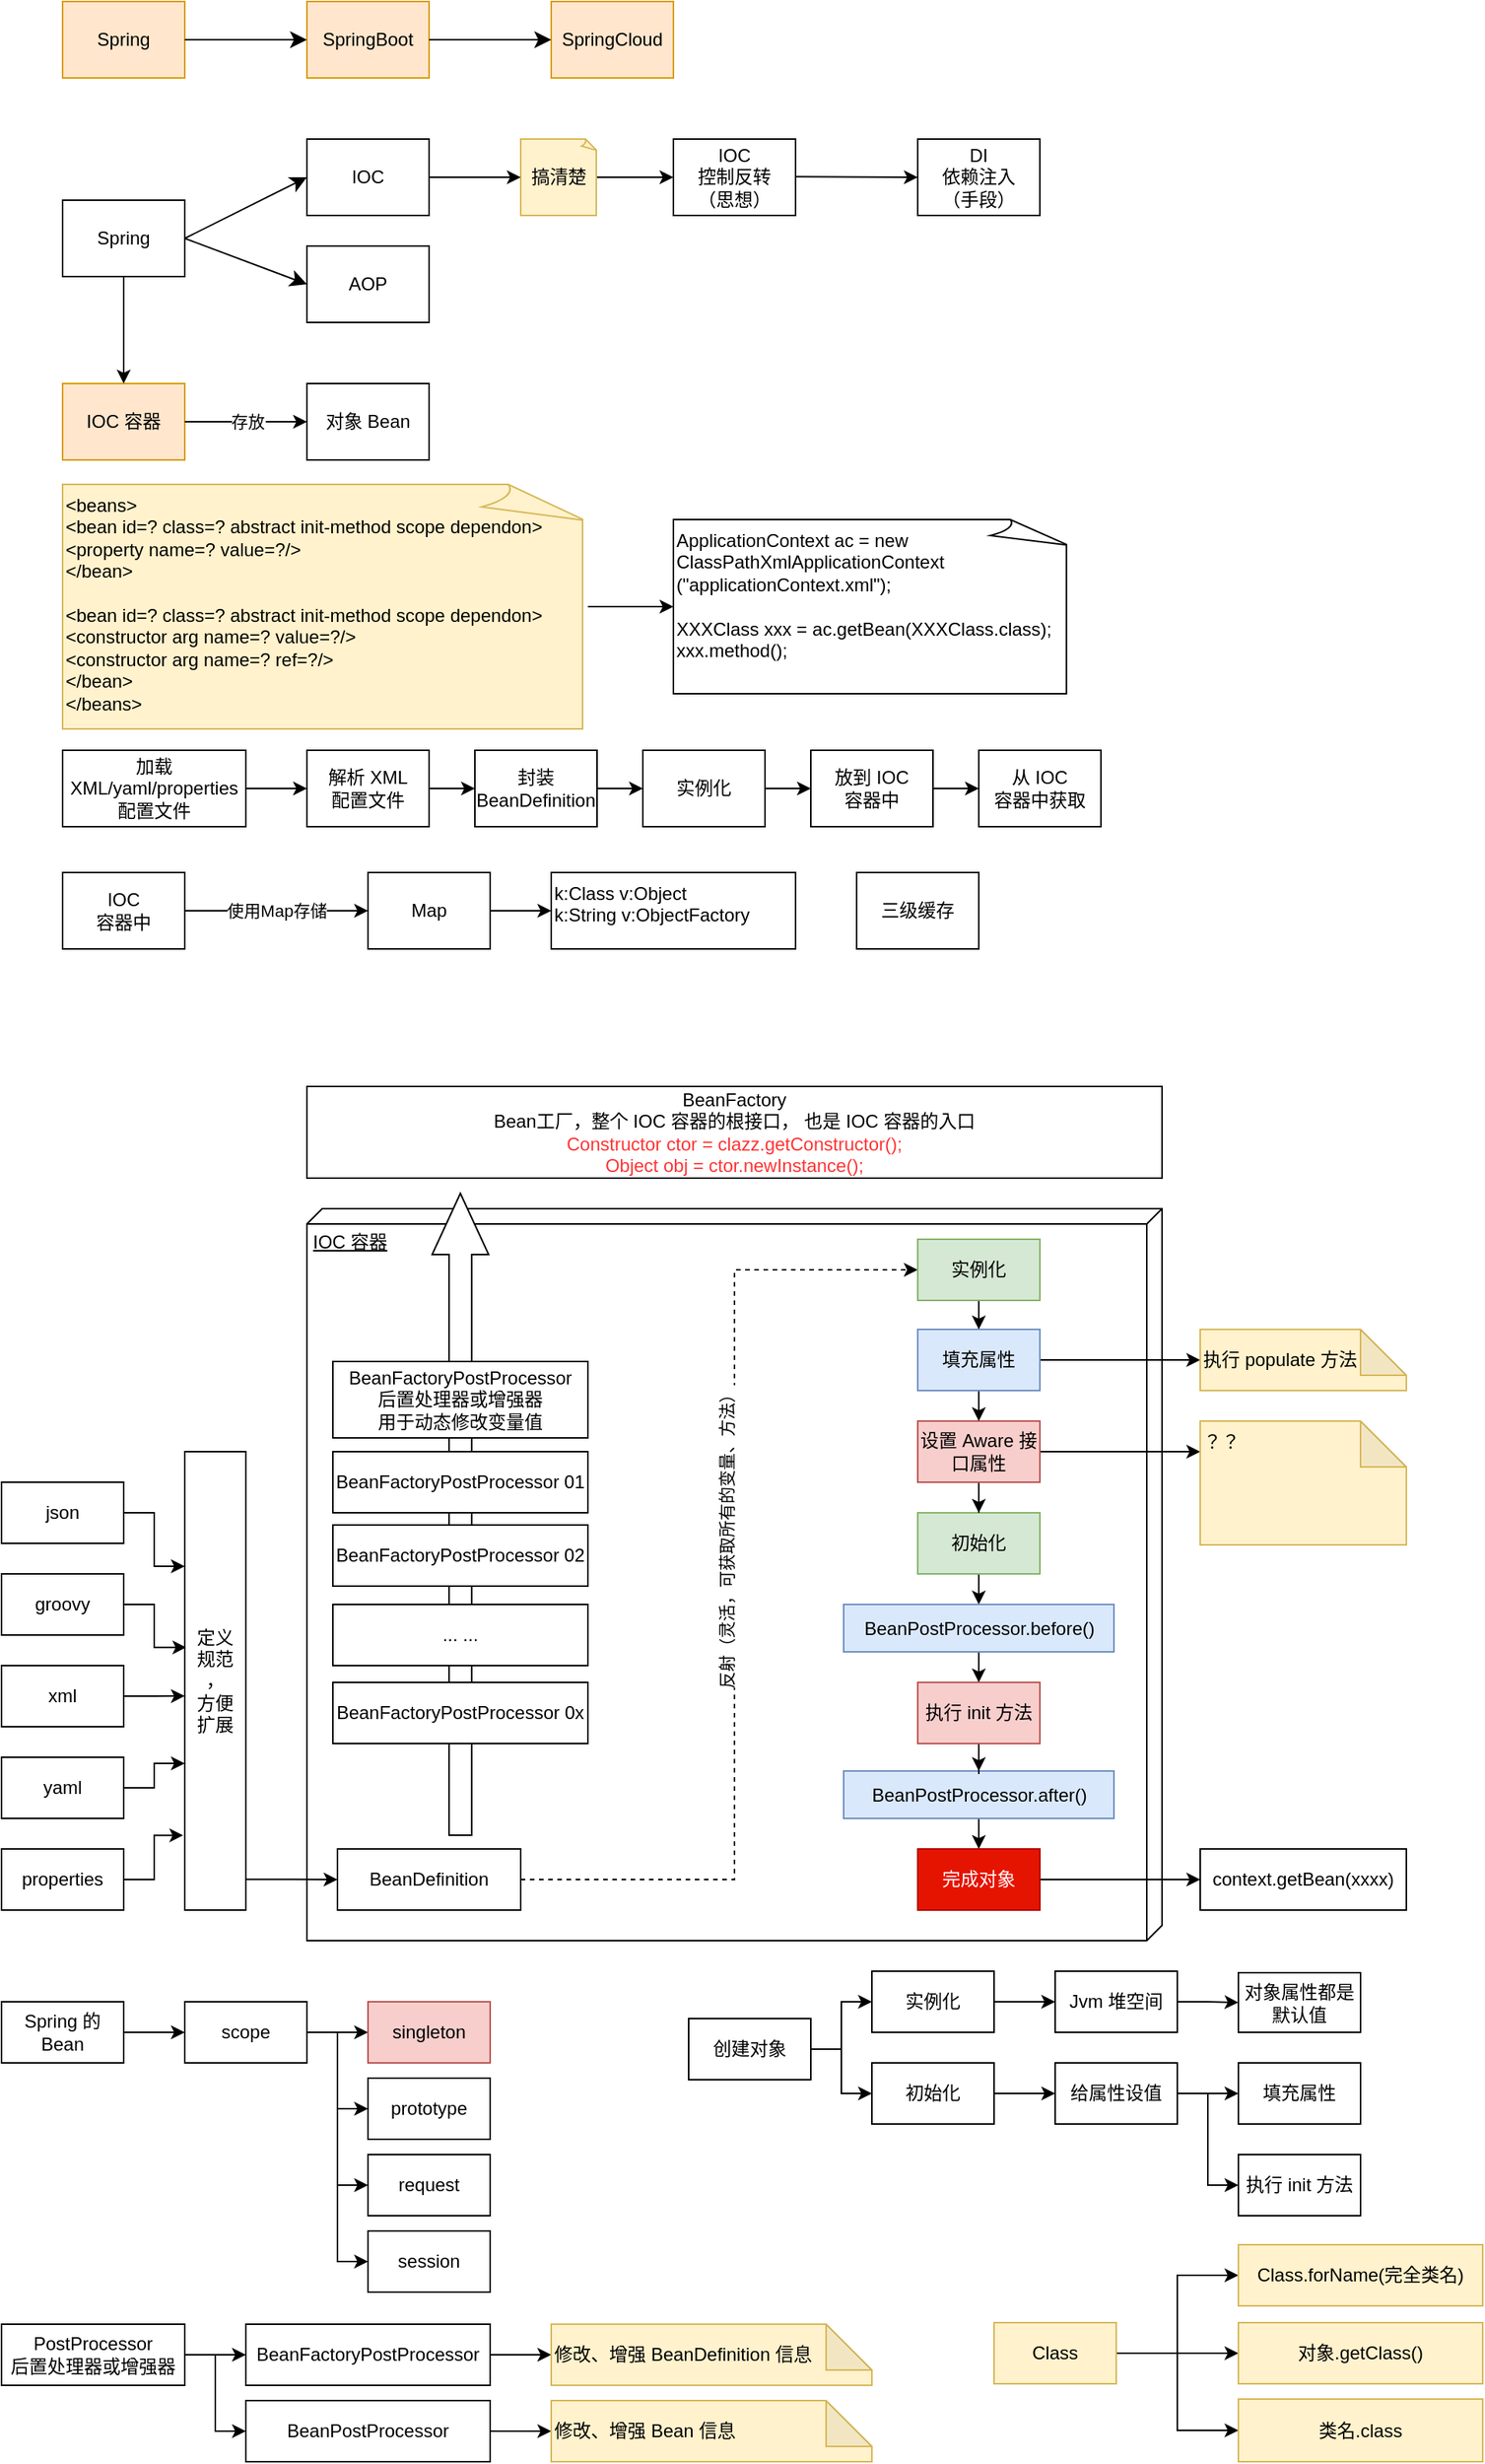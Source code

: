 <mxfile version="16.3.0" type="github">
  <diagram id="HKzlhbrPiAFsmXi92ig0" name="Page-1">
    <mxGraphModel dx="1422" dy="762" grid="1" gridSize="10" guides="1" tooltips="1" connect="1" arrows="1" fold="1" page="1" pageScale="1" pageWidth="2339" pageHeight="3300" math="0" shadow="0">
      <root>
        <mxCell id="0" />
        <mxCell id="1" parent="0" />
        <mxCell id="RXfSzlfH4fdoTzMu0uOB-1" value="Spring" style="rounded=0;whiteSpace=wrap;html=1;fillColor=#ffe6cc;strokeColor=#d79b00;" parent="1" vertex="1">
          <mxGeometry x="80" y="30" width="80" height="50" as="geometry" />
        </mxCell>
        <mxCell id="RXfSzlfH4fdoTzMu0uOB-2" value="SpringBoot" style="rounded=0;whiteSpace=wrap;html=1;fillColor=#ffe6cc;strokeColor=#d79b00;" parent="1" vertex="1">
          <mxGeometry x="240" y="30" width="80" height="50" as="geometry" />
        </mxCell>
        <mxCell id="RXfSzlfH4fdoTzMu0uOB-3" value="SpringCloud" style="rounded=0;whiteSpace=wrap;html=1;fillColor=#ffe6cc;strokeColor=#d79b00;" parent="1" vertex="1">
          <mxGeometry x="400" y="30" width="80" height="50" as="geometry" />
        </mxCell>
        <mxCell id="RXfSzlfH4fdoTzMu0uOB-5" value="" style="endArrow=classic;startArrow=none;endFill=1;startFill=0;endSize=8;html=1;verticalAlign=bottom;labelBackgroundColor=none;rounded=0;exitX=1;exitY=0.5;exitDx=0;exitDy=0;entryX=0;entryY=0.5;entryDx=0;entryDy=0;" parent="1" source="RXfSzlfH4fdoTzMu0uOB-1" target="RXfSzlfH4fdoTzMu0uOB-2" edge="1">
          <mxGeometry width="160" relative="1" as="geometry">
            <mxPoint x="350" y="30" as="sourcePoint" />
            <mxPoint x="510" y="30" as="targetPoint" />
          </mxGeometry>
        </mxCell>
        <mxCell id="RXfSzlfH4fdoTzMu0uOB-6" value="" style="endArrow=classic;startArrow=none;endFill=1;startFill=0;endSize=8;html=1;verticalAlign=bottom;labelBackgroundColor=none;rounded=0;exitX=1;exitY=0.5;exitDx=0;exitDy=0;entryX=0;entryY=0.5;entryDx=0;entryDy=0;" parent="1" source="RXfSzlfH4fdoTzMu0uOB-2" target="RXfSzlfH4fdoTzMu0uOB-3" edge="1">
          <mxGeometry width="160" relative="1" as="geometry">
            <mxPoint x="170" y="65" as="sourcePoint" />
            <mxPoint x="250" y="65" as="targetPoint" />
          </mxGeometry>
        </mxCell>
        <mxCell id="RXfSzlfH4fdoTzMu0uOB-7" value="Spring" style="rounded=0;whiteSpace=wrap;html=1;" parent="1" vertex="1">
          <mxGeometry x="80" y="160" width="80" height="50" as="geometry" />
        </mxCell>
        <mxCell id="RXfSzlfH4fdoTzMu0uOB-8" value="IOC" style="rounded=0;whiteSpace=wrap;html=1;" parent="1" vertex="1">
          <mxGeometry x="240" y="120" width="80" height="50" as="geometry" />
        </mxCell>
        <mxCell id="RXfSzlfH4fdoTzMu0uOB-9" value="AOP" style="rounded=0;whiteSpace=wrap;html=1;" parent="1" vertex="1">
          <mxGeometry x="240" y="190" width="80" height="50" as="geometry" />
        </mxCell>
        <mxCell id="RXfSzlfH4fdoTzMu0uOB-10" value="IOC&lt;br&gt;控制反转&lt;br&gt;（思想）" style="rounded=0;whiteSpace=wrap;html=1;" parent="1" vertex="1">
          <mxGeometry x="480" y="120" width="80" height="50" as="geometry" />
        </mxCell>
        <mxCell id="RXfSzlfH4fdoTzMu0uOB-11" value="DI&lt;br&gt;依赖注入&lt;br&gt;（手段）" style="rounded=0;whiteSpace=wrap;html=1;" parent="1" vertex="1">
          <mxGeometry x="640" y="120" width="80" height="50" as="geometry" />
        </mxCell>
        <mxCell id="RXfSzlfH4fdoTzMu0uOB-12" value="" style="endArrow=classic;startArrow=none;endFill=1;startFill=0;endSize=8;html=1;verticalAlign=bottom;labelBackgroundColor=none;rounded=0;entryX=0;entryY=0.5;entryDx=0;entryDy=0;exitX=1;exitY=0.5;exitDx=0;exitDy=0;" parent="1" source="RXfSzlfH4fdoTzMu0uOB-7" target="RXfSzlfH4fdoTzMu0uOB-8" edge="1">
          <mxGeometry width="160" relative="1" as="geometry">
            <mxPoint x="160" y="185" as="sourcePoint" />
            <mxPoint x="320" y="185" as="targetPoint" />
          </mxGeometry>
        </mxCell>
        <mxCell id="RXfSzlfH4fdoTzMu0uOB-13" value="" style="endArrow=classic;startArrow=none;endFill=1;startFill=0;endSize=8;html=1;verticalAlign=bottom;labelBackgroundColor=none;rounded=0;entryX=0;entryY=0.5;entryDx=0;entryDy=0;exitX=1;exitY=0.5;exitDx=0;exitDy=0;" parent="1" source="RXfSzlfH4fdoTzMu0uOB-7" target="RXfSzlfH4fdoTzMu0uOB-9" edge="1">
          <mxGeometry width="160" relative="1" as="geometry">
            <mxPoint x="170" y="195.0" as="sourcePoint" />
            <mxPoint x="250" y="155" as="targetPoint" />
          </mxGeometry>
        </mxCell>
        <mxCell id="RXfSzlfH4fdoTzMu0uOB-15" value="搞清楚" style="whiteSpace=wrap;html=1;shape=mxgraph.basic.document;fillColor=#fff2cc;strokeColor=#d6b656;" parent="1" vertex="1">
          <mxGeometry x="380" y="120" width="50" height="50" as="geometry" />
        </mxCell>
        <mxCell id="RXfSzlfH4fdoTzMu0uOB-18" value="" style="endArrow=classic;html=1;rounded=0;exitX=1;exitY=0.5;exitDx=0;exitDy=0;entryX=0;entryY=0.5;entryDx=0;entryDy=0;entryPerimeter=0;" parent="1" source="RXfSzlfH4fdoTzMu0uOB-8" target="RXfSzlfH4fdoTzMu0uOB-15" edge="1">
          <mxGeometry width="50" height="50" relative="1" as="geometry">
            <mxPoint x="370" y="260" as="sourcePoint" />
            <mxPoint x="420" y="210" as="targetPoint" />
          </mxGeometry>
        </mxCell>
        <mxCell id="RXfSzlfH4fdoTzMu0uOB-21" value="" style="endArrow=classic;html=1;rounded=0;exitX=1;exitY=0.5;exitDx=0;exitDy=0;entryX=0;entryY=0.5;entryDx=0;entryDy=0;exitPerimeter=0;" parent="1" source="RXfSzlfH4fdoTzMu0uOB-15" target="RXfSzlfH4fdoTzMu0uOB-10" edge="1">
          <mxGeometry width="50" height="50" relative="1" as="geometry">
            <mxPoint x="330" y="155" as="sourcePoint" />
            <mxPoint x="390" y="155" as="targetPoint" />
          </mxGeometry>
        </mxCell>
        <mxCell id="RXfSzlfH4fdoTzMu0uOB-22" value="" style="endArrow=classic;html=1;rounded=0;exitX=1;exitY=0.5;exitDx=0;exitDy=0;entryX=0;entryY=0.5;entryDx=0;entryDy=0;exitPerimeter=0;" parent="1" target="RXfSzlfH4fdoTzMu0uOB-11" edge="1">
          <mxGeometry width="50" height="50" relative="1" as="geometry">
            <mxPoint x="560" y="144.66" as="sourcePoint" />
            <mxPoint x="610" y="144.66" as="targetPoint" />
          </mxGeometry>
        </mxCell>
        <mxCell id="RXfSzlfH4fdoTzMu0uOB-23" value="IOC 容器" style="rounded=0;whiteSpace=wrap;html=1;fillColor=#ffe6cc;strokeColor=#d79b00;" parent="1" vertex="1">
          <mxGeometry x="80" y="280" width="80" height="50" as="geometry" />
        </mxCell>
        <mxCell id="RXfSzlfH4fdoTzMu0uOB-24" value="" style="endArrow=classic;html=1;rounded=0;exitX=0.5;exitY=1;exitDx=0;exitDy=0;" parent="1" source="RXfSzlfH4fdoTzMu0uOB-7" target="RXfSzlfH4fdoTzMu0uOB-23" edge="1">
          <mxGeometry width="50" height="50" relative="1" as="geometry">
            <mxPoint x="590" y="70" as="sourcePoint" />
            <mxPoint x="630" y="30" as="targetPoint" />
          </mxGeometry>
        </mxCell>
        <mxCell id="RXfSzlfH4fdoTzMu0uOB-25" value="对象 Bean" style="rounded=0;whiteSpace=wrap;html=1;" parent="1" vertex="1">
          <mxGeometry x="240" y="280" width="80" height="50" as="geometry" />
        </mxCell>
        <mxCell id="RXfSzlfH4fdoTzMu0uOB-26" value="" style="endArrow=classic;html=1;rounded=0;entryX=0;entryY=0.5;entryDx=0;entryDy=0;exitX=1;exitY=0.5;exitDx=0;exitDy=0;" parent="1" source="RXfSzlfH4fdoTzMu0uOB-23" target="RXfSzlfH4fdoTzMu0uOB-25" edge="1">
          <mxGeometry width="50" height="50" relative="1" as="geometry">
            <mxPoint x="160" y="310" as="sourcePoint" />
            <mxPoint x="200" y="270" as="targetPoint" />
          </mxGeometry>
        </mxCell>
        <mxCell id="RXfSzlfH4fdoTzMu0uOB-27" value="存放" style="edgeLabel;html=1;align=center;verticalAlign=middle;resizable=0;points=[];" parent="RXfSzlfH4fdoTzMu0uOB-26" vertex="1" connectable="0">
          <mxGeometry x="0.333" y="-2" relative="1" as="geometry">
            <mxPoint x="-13" y="-2" as="offset" />
          </mxGeometry>
        </mxCell>
        <mxCell id="lsYUVaLgrjJjtuN-rIYH-1" value="加载&lt;br&gt;XML/yaml/properties&lt;br&gt;配置文件" style="rounded=0;whiteSpace=wrap;html=1;" vertex="1" parent="1">
          <mxGeometry x="80" y="520" width="120" height="50" as="geometry" />
        </mxCell>
        <mxCell id="lsYUVaLgrjJjtuN-rIYH-2" value="解析 XML&lt;br&gt;配置文件" style="rounded=0;whiteSpace=wrap;html=1;" vertex="1" parent="1">
          <mxGeometry x="240" y="520" width="80" height="50" as="geometry" />
        </mxCell>
        <mxCell id="lsYUVaLgrjJjtuN-rIYH-3" value="封装&lt;br&gt;BeanDefinition" style="rounded=0;whiteSpace=wrap;html=1;" vertex="1" parent="1">
          <mxGeometry x="350" y="520" width="80" height="50" as="geometry" />
        </mxCell>
        <mxCell id="lsYUVaLgrjJjtuN-rIYH-4" value="实例化" style="rounded=0;whiteSpace=wrap;html=1;" vertex="1" parent="1">
          <mxGeometry x="460" y="520" width="80" height="50" as="geometry" />
        </mxCell>
        <mxCell id="lsYUVaLgrjJjtuN-rIYH-5" value="放到 IOC&lt;br&gt;容器中" style="rounded=0;whiteSpace=wrap;html=1;" vertex="1" parent="1">
          <mxGeometry x="570" y="520" width="80" height="50" as="geometry" />
        </mxCell>
        <mxCell id="lsYUVaLgrjJjtuN-rIYH-6" value="从 IOC&lt;br&gt;容器中获取" style="rounded=0;whiteSpace=wrap;html=1;" vertex="1" parent="1">
          <mxGeometry x="680" y="520" width="80" height="50" as="geometry" />
        </mxCell>
        <mxCell id="lsYUVaLgrjJjtuN-rIYH-7" value="" style="endArrow=classic;html=1;rounded=0;entryX=0;entryY=0.5;entryDx=0;entryDy=0;exitX=1;exitY=0.5;exitDx=0;exitDy=0;" edge="1" parent="1" source="lsYUVaLgrjJjtuN-rIYH-5" target="lsYUVaLgrjJjtuN-rIYH-6">
          <mxGeometry width="50" height="50" relative="1" as="geometry">
            <mxPoint x="50" y="210" as="sourcePoint" />
            <mxPoint x="90" y="170" as="targetPoint" />
          </mxGeometry>
        </mxCell>
        <mxCell id="lsYUVaLgrjJjtuN-rIYH-8" value="" style="endArrow=classic;html=1;rounded=0;entryX=0;entryY=0.5;entryDx=0;entryDy=0;exitX=1;exitY=0.5;exitDx=0;exitDy=0;" edge="1" parent="1" source="lsYUVaLgrjJjtuN-rIYH-4" target="lsYUVaLgrjJjtuN-rIYH-5">
          <mxGeometry width="50" height="50" relative="1" as="geometry">
            <mxPoint x="60" y="220" as="sourcePoint" />
            <mxPoint x="100" y="180" as="targetPoint" />
          </mxGeometry>
        </mxCell>
        <mxCell id="lsYUVaLgrjJjtuN-rIYH-9" value="" style="endArrow=classic;html=1;rounded=0;entryX=0;entryY=0.5;entryDx=0;entryDy=0;exitX=1;exitY=0.5;exitDx=0;exitDy=0;" edge="1" parent="1" source="lsYUVaLgrjJjtuN-rIYH-3" target="lsYUVaLgrjJjtuN-rIYH-4">
          <mxGeometry width="50" height="50" relative="1" as="geometry">
            <mxPoint x="70" y="230" as="sourcePoint" />
            <mxPoint x="110" y="190" as="targetPoint" />
          </mxGeometry>
        </mxCell>
        <mxCell id="lsYUVaLgrjJjtuN-rIYH-10" value="" style="endArrow=classic;html=1;rounded=0;exitX=1;exitY=0.5;exitDx=0;exitDy=0;entryX=0;entryY=0.5;entryDx=0;entryDy=0;" edge="1" parent="1" source="lsYUVaLgrjJjtuN-rIYH-2" target="lsYUVaLgrjJjtuN-rIYH-3">
          <mxGeometry width="50" height="50" relative="1" as="geometry">
            <mxPoint x="80" y="240" as="sourcePoint" />
            <mxPoint x="120" y="200" as="targetPoint" />
          </mxGeometry>
        </mxCell>
        <mxCell id="lsYUVaLgrjJjtuN-rIYH-11" value="" style="endArrow=classic;html=1;rounded=0;exitX=1;exitY=0.5;exitDx=0;exitDy=0;entryX=0;entryY=0.5;entryDx=0;entryDy=0;" edge="1" parent="1" source="lsYUVaLgrjJjtuN-rIYH-1" target="lsYUVaLgrjJjtuN-rIYH-2">
          <mxGeometry width="50" height="50" relative="1" as="geometry">
            <mxPoint x="90" y="250" as="sourcePoint" />
            <mxPoint x="130" y="210" as="targetPoint" />
          </mxGeometry>
        </mxCell>
        <mxCell id="lsYUVaLgrjJjtuN-rIYH-19" style="edgeStyle=orthogonalEdgeStyle;rounded=0;orthogonalLoop=1;jettySize=auto;html=1;entryX=0;entryY=0.5;entryDx=0;entryDy=0;endArrow=classic;endFill=1;" edge="1" parent="1" source="lsYUVaLgrjJjtuN-rIYH-12" target="lsYUVaLgrjJjtuN-rIYH-18">
          <mxGeometry relative="1" as="geometry" />
        </mxCell>
        <mxCell id="lsYUVaLgrjJjtuN-rIYH-21" value="使用Map存储" style="edgeLabel;html=1;align=center;verticalAlign=middle;resizable=0;points=[];" vertex="1" connectable="0" parent="lsYUVaLgrjJjtuN-rIYH-19">
          <mxGeometry x="0.317" y="-2" relative="1" as="geometry">
            <mxPoint x="-19" y="-2" as="offset" />
          </mxGeometry>
        </mxCell>
        <mxCell id="lsYUVaLgrjJjtuN-rIYH-12" value="IOC&lt;br&gt;容器中" style="rounded=0;whiteSpace=wrap;html=1;" vertex="1" parent="1">
          <mxGeometry x="80" y="600" width="80" height="50" as="geometry" />
        </mxCell>
        <mxCell id="lsYUVaLgrjJjtuN-rIYH-17" style="edgeStyle=orthogonalEdgeStyle;rounded=0;orthogonalLoop=1;jettySize=auto;html=1;entryX=0;entryY=0.5;entryDx=0;entryDy=0;entryPerimeter=0;endArrow=classic;endFill=1;" edge="1" parent="1" source="lsYUVaLgrjJjtuN-rIYH-13" target="lsYUVaLgrjJjtuN-rIYH-16">
          <mxGeometry relative="1" as="geometry" />
        </mxCell>
        <mxCell id="lsYUVaLgrjJjtuN-rIYH-13" value="&amp;lt;beans&amp;gt;&lt;br&gt;&amp;lt;bean id=? class=? abstract init-method scope dependon&amp;gt;&lt;br&gt;&amp;lt;property name=? value=?/&amp;gt;&lt;br&gt;&amp;lt;/bean&amp;gt;&lt;br&gt;&lt;br&gt;&amp;lt;bean id=? class=? abstract init-method scope dependon&amp;gt;&lt;br&gt;&amp;lt;constructor arg name=? value=?/&amp;gt;&lt;br&gt;&amp;lt;constructor arg name=? ref=?/&amp;gt;&lt;br&gt;&amp;lt;/bean&amp;gt;&lt;br&gt;&amp;lt;/beans&amp;gt;" style="whiteSpace=wrap;html=1;shape=mxgraph.basic.document;fillColor=#fff2cc;strokeColor=#d6b656;align=left;rotation=0;verticalAlign=top;" vertex="1" parent="1">
          <mxGeometry x="80" y="346" width="344" height="160" as="geometry" />
        </mxCell>
        <mxCell id="lsYUVaLgrjJjtuN-rIYH-16" value="ApplicationContext ac = new ClassPathXmlApplicationContext&lt;br&gt;(&quot;applicationContext.xml&quot;);&lt;br&gt;&lt;br&gt;XXXClass xxx = ac.getBean(XXXClass.class);&lt;br&gt;xxx.method();" style="whiteSpace=wrap;html=1;shape=mxgraph.basic.document;align=left;rotation=0;verticalAlign=top;" vertex="1" parent="1">
          <mxGeometry x="480" y="369" width="260" height="114" as="geometry" />
        </mxCell>
        <mxCell id="lsYUVaLgrjJjtuN-rIYH-23" style="edgeStyle=orthogonalEdgeStyle;rounded=0;orthogonalLoop=1;jettySize=auto;html=1;entryX=0;entryY=0.5;entryDx=0;entryDy=0;endArrow=classic;endFill=1;" edge="1" parent="1" source="lsYUVaLgrjJjtuN-rIYH-18" target="lsYUVaLgrjJjtuN-rIYH-22">
          <mxGeometry relative="1" as="geometry" />
        </mxCell>
        <mxCell id="lsYUVaLgrjJjtuN-rIYH-18" value="Map" style="rounded=0;whiteSpace=wrap;html=1;" vertex="1" parent="1">
          <mxGeometry x="280" y="600" width="80" height="50" as="geometry" />
        </mxCell>
        <mxCell id="lsYUVaLgrjJjtuN-rIYH-22" value="k:Class v:Object&lt;br&gt;k:String v:ObjectFactory" style="rounded=0;whiteSpace=wrap;html=1;align=left;verticalAlign=top;" vertex="1" parent="1">
          <mxGeometry x="400" y="600" width="160" height="50" as="geometry" />
        </mxCell>
        <mxCell id="lsYUVaLgrjJjtuN-rIYH-24" value="三级缓存" style="rounded=0;whiteSpace=wrap;html=1;" vertex="1" parent="1">
          <mxGeometry x="600" y="600" width="80" height="50" as="geometry" />
        </mxCell>
        <mxCell id="lsYUVaLgrjJjtuN-rIYH-25" value="IOC 容器" style="verticalAlign=top;align=left;spacingTop=8;spacingLeft=2;spacingRight=12;shape=cube;size=10;direction=south;fontStyle=4;html=1;" vertex="1" parent="1">
          <mxGeometry x="240" y="820" width="560" height="479" as="geometry" />
        </mxCell>
        <mxCell id="lsYUVaLgrjJjtuN-rIYH-35" style="edgeStyle=orthogonalEdgeStyle;rounded=0;orthogonalLoop=1;jettySize=auto;html=1;endArrow=classic;endFill=1;entryX=0.025;entryY=0.427;entryDx=0;entryDy=0;entryPerimeter=0;" edge="1" parent="1" source="lsYUVaLgrjJjtuN-rIYH-26" target="lsYUVaLgrjJjtuN-rIYH-31">
          <mxGeometry relative="1" as="geometry" />
        </mxCell>
        <mxCell id="lsYUVaLgrjJjtuN-rIYH-26" value="groovy" style="rounded=0;whiteSpace=wrap;html=1;" vertex="1" parent="1">
          <mxGeometry x="40" y="1059" width="80" height="40" as="geometry" />
        </mxCell>
        <mxCell id="lsYUVaLgrjJjtuN-rIYH-34" style="edgeStyle=orthogonalEdgeStyle;rounded=0;orthogonalLoop=1;jettySize=auto;html=1;entryX=0;entryY=0.533;entryDx=0;entryDy=0;entryPerimeter=0;endArrow=classic;endFill=1;" edge="1" parent="1" source="lsYUVaLgrjJjtuN-rIYH-27" target="lsYUVaLgrjJjtuN-rIYH-31">
          <mxGeometry relative="1" as="geometry" />
        </mxCell>
        <mxCell id="lsYUVaLgrjJjtuN-rIYH-27" value="xml" style="rounded=0;whiteSpace=wrap;html=1;" vertex="1" parent="1">
          <mxGeometry x="40" y="1119" width="80" height="40" as="geometry" />
        </mxCell>
        <mxCell id="lsYUVaLgrjJjtuN-rIYH-32" style="edgeStyle=orthogonalEdgeStyle;rounded=0;orthogonalLoop=1;jettySize=auto;html=1;entryX=0;entryY=0.68;entryDx=0;entryDy=0;endArrow=classic;endFill=1;entryPerimeter=0;" edge="1" parent="1" source="lsYUVaLgrjJjtuN-rIYH-28" target="lsYUVaLgrjJjtuN-rIYH-31">
          <mxGeometry relative="1" as="geometry" />
        </mxCell>
        <mxCell id="lsYUVaLgrjJjtuN-rIYH-28" value="yaml" style="rounded=0;whiteSpace=wrap;html=1;" vertex="1" parent="1">
          <mxGeometry x="40" y="1179" width="80" height="40" as="geometry" />
        </mxCell>
        <mxCell id="lsYUVaLgrjJjtuN-rIYH-33" style="edgeStyle=orthogonalEdgeStyle;rounded=0;orthogonalLoop=1;jettySize=auto;html=1;entryX=-0.025;entryY=0.837;entryDx=0;entryDy=0;endArrow=classic;endFill=1;entryPerimeter=0;" edge="1" parent="1" source="lsYUVaLgrjJjtuN-rIYH-29" target="lsYUVaLgrjJjtuN-rIYH-31">
          <mxGeometry relative="1" as="geometry" />
        </mxCell>
        <mxCell id="lsYUVaLgrjJjtuN-rIYH-29" value="properties" style="rounded=0;whiteSpace=wrap;html=1;" vertex="1" parent="1">
          <mxGeometry x="40" y="1239" width="80" height="40" as="geometry" />
        </mxCell>
        <mxCell id="lsYUVaLgrjJjtuN-rIYH-36" style="edgeStyle=orthogonalEdgeStyle;rounded=0;orthogonalLoop=1;jettySize=auto;html=1;endArrow=classic;endFill=1;entryX=0;entryY=0.25;entryDx=0;entryDy=0;" edge="1" parent="1" source="lsYUVaLgrjJjtuN-rIYH-30" target="lsYUVaLgrjJjtuN-rIYH-31">
          <mxGeometry relative="1" as="geometry" />
        </mxCell>
        <mxCell id="lsYUVaLgrjJjtuN-rIYH-30" value="json" style="rounded=0;whiteSpace=wrap;html=1;" vertex="1" parent="1">
          <mxGeometry x="40" y="999" width="80" height="40" as="geometry" />
        </mxCell>
        <mxCell id="lsYUVaLgrjJjtuN-rIYH-40" style="edgeStyle=orthogonalEdgeStyle;rounded=0;orthogonalLoop=1;jettySize=auto;html=1;entryX=0;entryY=0.5;entryDx=0;entryDy=0;endArrow=classic;endFill=1;exitX=0.975;exitY=0.933;exitDx=0;exitDy=0;exitPerimeter=0;" edge="1" parent="1" source="lsYUVaLgrjJjtuN-rIYH-31" target="lsYUVaLgrjJjtuN-rIYH-38">
          <mxGeometry relative="1" as="geometry" />
        </mxCell>
        <mxCell id="lsYUVaLgrjJjtuN-rIYH-31" value="定义&lt;br&gt;规范&lt;br&gt;，&lt;br&gt;方便&lt;br&gt;扩展" style="rounded=0;whiteSpace=wrap;html=1;" vertex="1" parent="1">
          <mxGeometry x="160" y="979" width="40" height="300" as="geometry" />
        </mxCell>
        <mxCell id="lsYUVaLgrjJjtuN-rIYH-42" style="edgeStyle=orthogonalEdgeStyle;rounded=0;orthogonalLoop=1;jettySize=auto;html=1;endArrow=classic;endFill=1;entryX=0;entryY=0.5;entryDx=0;entryDy=0;dashed=1;" edge="1" parent="1" source="lsYUVaLgrjJjtuN-rIYH-38" target="lsYUVaLgrjJjtuN-rIYH-41">
          <mxGeometry relative="1" as="geometry">
            <Array as="points">
              <mxPoint x="520" y="1259" />
              <mxPoint x="520" y="860" />
            </Array>
          </mxGeometry>
        </mxCell>
        <mxCell id="lsYUVaLgrjJjtuN-rIYH-43" value="反射（灵活，可获取所有的变量、方法）" style="edgeLabel;html=1;align=center;verticalAlign=middle;resizable=0;points=[];horizontal=0;" vertex="1" connectable="0" parent="lsYUVaLgrjJjtuN-rIYH-42">
          <mxGeometry x="0.218" y="1" relative="1" as="geometry">
            <mxPoint x="-4" y="38" as="offset" />
          </mxGeometry>
        </mxCell>
        <mxCell id="lsYUVaLgrjJjtuN-rIYH-38" value="BeanDefinition" style="rounded=0;whiteSpace=wrap;html=1;" vertex="1" parent="1">
          <mxGeometry x="260" y="1239" width="120" height="40" as="geometry" />
        </mxCell>
        <mxCell id="lsYUVaLgrjJjtuN-rIYH-49" style="edgeStyle=orthogonalEdgeStyle;rounded=0;orthogonalLoop=1;jettySize=auto;html=1;endArrow=classic;endFill=1;" edge="1" parent="1" source="lsYUVaLgrjJjtuN-rIYH-39" target="lsYUVaLgrjJjtuN-rIYH-44">
          <mxGeometry relative="1" as="geometry" />
        </mxCell>
        <mxCell id="lsYUVaLgrjJjtuN-rIYH-39" value="Spring 的 Bean" style="rounded=0;whiteSpace=wrap;html=1;" vertex="1" parent="1">
          <mxGeometry x="40" y="1339" width="80" height="40" as="geometry" />
        </mxCell>
        <mxCell id="lsYUVaLgrjJjtuN-rIYH-98" style="edgeStyle=orthogonalEdgeStyle;rounded=0;orthogonalLoop=1;jettySize=auto;html=1;fontColor=#FF3333;endArrow=classic;endFill=1;" edge="1" parent="1" source="lsYUVaLgrjJjtuN-rIYH-41" target="lsYUVaLgrjJjtuN-rIYH-95">
          <mxGeometry relative="1" as="geometry" />
        </mxCell>
        <mxCell id="lsYUVaLgrjJjtuN-rIYH-41" value="实例化" style="rounded=0;whiteSpace=wrap;html=1;fillColor=#d5e8d4;strokeColor=#82b366;" vertex="1" parent="1">
          <mxGeometry x="640" y="840" width="80" height="40" as="geometry" />
        </mxCell>
        <mxCell id="lsYUVaLgrjJjtuN-rIYH-50" style="edgeStyle=orthogonalEdgeStyle;rounded=0;orthogonalLoop=1;jettySize=auto;html=1;entryX=0;entryY=0.5;entryDx=0;entryDy=0;endArrow=classic;endFill=1;" edge="1" parent="1" source="lsYUVaLgrjJjtuN-rIYH-44" target="lsYUVaLgrjJjtuN-rIYH-45">
          <mxGeometry relative="1" as="geometry" />
        </mxCell>
        <mxCell id="lsYUVaLgrjJjtuN-rIYH-51" style="edgeStyle=orthogonalEdgeStyle;rounded=0;orthogonalLoop=1;jettySize=auto;html=1;entryX=0;entryY=0.5;entryDx=0;entryDy=0;endArrow=classic;endFill=1;" edge="1" parent="1" source="lsYUVaLgrjJjtuN-rIYH-44" target="lsYUVaLgrjJjtuN-rIYH-46">
          <mxGeometry relative="1" as="geometry" />
        </mxCell>
        <mxCell id="lsYUVaLgrjJjtuN-rIYH-52" style="edgeStyle=orthogonalEdgeStyle;rounded=0;orthogonalLoop=1;jettySize=auto;html=1;entryX=0;entryY=0.5;entryDx=0;entryDy=0;endArrow=classic;endFill=1;" edge="1" parent="1" source="lsYUVaLgrjJjtuN-rIYH-44" target="lsYUVaLgrjJjtuN-rIYH-47">
          <mxGeometry relative="1" as="geometry" />
        </mxCell>
        <mxCell id="lsYUVaLgrjJjtuN-rIYH-53" style="edgeStyle=orthogonalEdgeStyle;rounded=0;orthogonalLoop=1;jettySize=auto;html=1;entryX=0;entryY=0.5;entryDx=0;entryDy=0;endArrow=classic;endFill=1;" edge="1" parent="1" source="lsYUVaLgrjJjtuN-rIYH-44" target="lsYUVaLgrjJjtuN-rIYH-48">
          <mxGeometry relative="1" as="geometry" />
        </mxCell>
        <mxCell id="lsYUVaLgrjJjtuN-rIYH-44" value="scope" style="rounded=0;whiteSpace=wrap;html=1;" vertex="1" parent="1">
          <mxGeometry x="160" y="1339" width="80" height="40" as="geometry" />
        </mxCell>
        <mxCell id="lsYUVaLgrjJjtuN-rIYH-45" value="singleton" style="rounded=0;whiteSpace=wrap;html=1;fillColor=#f8cecc;strokeColor=#b85450;" vertex="1" parent="1">
          <mxGeometry x="280" y="1339" width="80" height="40" as="geometry" />
        </mxCell>
        <mxCell id="lsYUVaLgrjJjtuN-rIYH-46" value="prototype" style="rounded=0;whiteSpace=wrap;html=1;" vertex="1" parent="1">
          <mxGeometry x="280" y="1389" width="80" height="40" as="geometry" />
        </mxCell>
        <mxCell id="lsYUVaLgrjJjtuN-rIYH-47" value="request" style="rounded=0;whiteSpace=wrap;html=1;" vertex="1" parent="1">
          <mxGeometry x="280" y="1439" width="80" height="40" as="geometry" />
        </mxCell>
        <mxCell id="lsYUVaLgrjJjtuN-rIYH-48" value="session" style="rounded=0;whiteSpace=wrap;html=1;" vertex="1" parent="1">
          <mxGeometry x="280" y="1489" width="80" height="40" as="geometry" />
        </mxCell>
        <mxCell id="lsYUVaLgrjJjtuN-rIYH-58" style="edgeStyle=orthogonalEdgeStyle;rounded=0;orthogonalLoop=1;jettySize=auto;html=1;entryX=0;entryY=0.5;entryDx=0;entryDy=0;endArrow=classic;endFill=1;" edge="1" parent="1" source="lsYUVaLgrjJjtuN-rIYH-54" target="lsYUVaLgrjJjtuN-rIYH-55">
          <mxGeometry relative="1" as="geometry" />
        </mxCell>
        <mxCell id="lsYUVaLgrjJjtuN-rIYH-59" style="edgeStyle=orthogonalEdgeStyle;rounded=0;orthogonalLoop=1;jettySize=auto;html=1;entryX=0;entryY=0.5;entryDx=0;entryDy=0;endArrow=classic;endFill=1;" edge="1" parent="1" source="lsYUVaLgrjJjtuN-rIYH-54" target="lsYUVaLgrjJjtuN-rIYH-56">
          <mxGeometry relative="1" as="geometry" />
        </mxCell>
        <mxCell id="lsYUVaLgrjJjtuN-rIYH-60" style="edgeStyle=orthogonalEdgeStyle;rounded=0;orthogonalLoop=1;jettySize=auto;html=1;entryX=0;entryY=0.5;entryDx=0;entryDy=0;endArrow=classic;endFill=1;" edge="1" parent="1" source="lsYUVaLgrjJjtuN-rIYH-54" target="lsYUVaLgrjJjtuN-rIYH-57">
          <mxGeometry relative="1" as="geometry" />
        </mxCell>
        <mxCell id="lsYUVaLgrjJjtuN-rIYH-54" value="Class" style="rounded=0;whiteSpace=wrap;html=1;fillColor=#fff2cc;strokeColor=#d6b656;" vertex="1" parent="1">
          <mxGeometry x="690" y="1549" width="80" height="40" as="geometry" />
        </mxCell>
        <mxCell id="lsYUVaLgrjJjtuN-rIYH-55" value="Class.forName(完全类名)" style="rounded=0;whiteSpace=wrap;html=1;fillColor=#fff2cc;strokeColor=#d6b656;" vertex="1" parent="1">
          <mxGeometry x="850" y="1498" width="160" height="40" as="geometry" />
        </mxCell>
        <mxCell id="lsYUVaLgrjJjtuN-rIYH-56" value="对象.getClass()" style="rounded=0;whiteSpace=wrap;html=1;fillColor=#fff2cc;strokeColor=#d6b656;" vertex="1" parent="1">
          <mxGeometry x="850" y="1549" width="160" height="40" as="geometry" />
        </mxCell>
        <mxCell id="lsYUVaLgrjJjtuN-rIYH-57" value="类名.class" style="rounded=0;whiteSpace=wrap;html=1;fillColor=#fff2cc;strokeColor=#d6b656;" vertex="1" parent="1">
          <mxGeometry x="850" y="1599" width="160" height="41" as="geometry" />
        </mxCell>
        <mxCell id="lsYUVaLgrjJjtuN-rIYH-61" value="BeanFactory&lt;br&gt;Bean工厂，整个&amp;nbsp;IOC&amp;nbsp;容器的根接口， 也是 IOC 容器的入口&lt;br&gt;&lt;font color=&quot;#ff3333&quot;&gt;Constructor ctor = clazz.getConstructor();&lt;br&gt;Object obj = ctor.newInstance();&lt;/font&gt;" style="rounded=0;whiteSpace=wrap;html=1;" vertex="1" parent="1">
          <mxGeometry x="240" y="740" width="560" height="60" as="geometry" />
        </mxCell>
        <mxCell id="lsYUVaLgrjJjtuN-rIYH-62" value="" style="html=1;shadow=0;dashed=0;align=center;verticalAlign=middle;shape=mxgraph.arrows2.arrow;dy=0.6;dx=40;direction=north;notch=0;fontColor=#FF3333;" vertex="1" parent="1">
          <mxGeometry x="322" y="810" width="37" height="420" as="geometry" />
        </mxCell>
        <mxCell id="lsYUVaLgrjJjtuN-rIYH-63" value="BeanFactoryPostProcessor&lt;br&gt;后置处理器或增强器&lt;br&gt;用于动态修改变量值" style="rounded=0;whiteSpace=wrap;html=1;" vertex="1" parent="1">
          <mxGeometry x="257" y="920" width="167" height="50" as="geometry" />
        </mxCell>
        <mxCell id="lsYUVaLgrjJjtuN-rIYH-67" style="edgeStyle=orthogonalEdgeStyle;rounded=0;orthogonalLoop=1;jettySize=auto;html=1;entryX=0;entryY=0.5;entryDx=0;entryDy=0;fontColor=#FF3333;endArrow=classic;endFill=1;" edge="1" parent="1" source="lsYUVaLgrjJjtuN-rIYH-64" target="lsYUVaLgrjJjtuN-rIYH-65">
          <mxGeometry relative="1" as="geometry" />
        </mxCell>
        <mxCell id="lsYUVaLgrjJjtuN-rIYH-68" style="edgeStyle=orthogonalEdgeStyle;rounded=0;orthogonalLoop=1;jettySize=auto;html=1;entryX=0;entryY=0.5;entryDx=0;entryDy=0;fontColor=#FF3333;endArrow=classic;endFill=1;" edge="1" parent="1" source="lsYUVaLgrjJjtuN-rIYH-64" target="lsYUVaLgrjJjtuN-rIYH-66">
          <mxGeometry relative="1" as="geometry" />
        </mxCell>
        <mxCell id="lsYUVaLgrjJjtuN-rIYH-64" value="PostProcessor&lt;br&gt;后置处理器或增强器" style="rounded=0;whiteSpace=wrap;html=1;" vertex="1" parent="1">
          <mxGeometry x="40" y="1550" width="120" height="40" as="geometry" />
        </mxCell>
        <mxCell id="lsYUVaLgrjJjtuN-rIYH-72" style="edgeStyle=orthogonalEdgeStyle;rounded=0;orthogonalLoop=1;jettySize=auto;html=1;entryX=0;entryY=0.5;entryDx=0;entryDy=0;entryPerimeter=0;fontColor=#FF3333;endArrow=classic;endFill=1;" edge="1" parent="1" source="lsYUVaLgrjJjtuN-rIYH-65" target="lsYUVaLgrjJjtuN-rIYH-69">
          <mxGeometry relative="1" as="geometry" />
        </mxCell>
        <mxCell id="lsYUVaLgrjJjtuN-rIYH-65" value="BeanFactoryPostProcessor" style="rounded=0;whiteSpace=wrap;html=1;" vertex="1" parent="1">
          <mxGeometry x="200" y="1550" width="160" height="40" as="geometry" />
        </mxCell>
        <mxCell id="lsYUVaLgrjJjtuN-rIYH-74" style="edgeStyle=orthogonalEdgeStyle;rounded=0;orthogonalLoop=1;jettySize=auto;html=1;entryX=0;entryY=0.5;entryDx=0;entryDy=0;entryPerimeter=0;fontColor=#FF3333;endArrow=classic;endFill=1;" edge="1" parent="1" source="lsYUVaLgrjJjtuN-rIYH-66" target="lsYUVaLgrjJjtuN-rIYH-73">
          <mxGeometry relative="1" as="geometry" />
        </mxCell>
        <mxCell id="lsYUVaLgrjJjtuN-rIYH-66" value="BeanPostProcessor" style="rounded=0;whiteSpace=wrap;html=1;" vertex="1" parent="1">
          <mxGeometry x="200" y="1600" width="160" height="40" as="geometry" />
        </mxCell>
        <mxCell id="lsYUVaLgrjJjtuN-rIYH-69" value="修改、增强 BeanDefinition 信息" style="shape=note;whiteSpace=wrap;html=1;backgroundOutline=1;darkOpacity=0.05;fillColor=#fff2cc;strokeColor=#d6b656;align=left;" vertex="1" parent="1">
          <mxGeometry x="400" y="1550" width="210" height="40" as="geometry" />
        </mxCell>
        <mxCell id="lsYUVaLgrjJjtuN-rIYH-73" value="修改、增强 Bean 信息" style="shape=note;whiteSpace=wrap;html=1;backgroundOutline=1;darkOpacity=0.05;fillColor=#fff2cc;strokeColor=#d6b656;align=left;" vertex="1" parent="1">
          <mxGeometry x="400" y="1600" width="210" height="40" as="geometry" />
        </mxCell>
        <mxCell id="lsYUVaLgrjJjtuN-rIYH-75" value="BeanFactoryPostProcessor 01" style="rounded=0;whiteSpace=wrap;html=1;" vertex="1" parent="1">
          <mxGeometry x="257" y="979" width="167" height="40" as="geometry" />
        </mxCell>
        <mxCell id="lsYUVaLgrjJjtuN-rIYH-76" value="BeanFactoryPostProcessor 02" style="rounded=0;whiteSpace=wrap;html=1;" vertex="1" parent="1">
          <mxGeometry x="257" y="1027" width="167" height="40" as="geometry" />
        </mxCell>
        <mxCell id="lsYUVaLgrjJjtuN-rIYH-77" value="BeanFactoryPostProcessor 0x" style="rounded=0;whiteSpace=wrap;html=1;" vertex="1" parent="1">
          <mxGeometry x="257" y="1130" width="167" height="40" as="geometry" />
        </mxCell>
        <mxCell id="lsYUVaLgrjJjtuN-rIYH-78" value="... ..." style="rounded=0;whiteSpace=wrap;html=1;" vertex="1" parent="1">
          <mxGeometry x="257" y="1079" width="167" height="40" as="geometry" />
        </mxCell>
        <mxCell id="lsYUVaLgrjJjtuN-rIYH-86" style="edgeStyle=orthogonalEdgeStyle;rounded=0;orthogonalLoop=1;jettySize=auto;html=1;entryX=0;entryY=0.5;entryDx=0;entryDy=0;fontColor=#FF3333;endArrow=classic;endFill=1;" edge="1" parent="1" source="lsYUVaLgrjJjtuN-rIYH-79" target="lsYUVaLgrjJjtuN-rIYH-81">
          <mxGeometry relative="1" as="geometry" />
        </mxCell>
        <mxCell id="lsYUVaLgrjJjtuN-rIYH-79" value="实例化" style="rounded=0;whiteSpace=wrap;html=1;" vertex="1" parent="1">
          <mxGeometry x="610" y="1319" width="80" height="40" as="geometry" />
        </mxCell>
        <mxCell id="lsYUVaLgrjJjtuN-rIYH-88" style="edgeStyle=orthogonalEdgeStyle;rounded=0;orthogonalLoop=1;jettySize=auto;html=1;entryX=0;entryY=0.5;entryDx=0;entryDy=0;fontColor=#FF3333;endArrow=classic;endFill=1;" edge="1" parent="1" source="lsYUVaLgrjJjtuN-rIYH-80" target="lsYUVaLgrjJjtuN-rIYH-83">
          <mxGeometry relative="1" as="geometry" />
        </mxCell>
        <mxCell id="lsYUVaLgrjJjtuN-rIYH-80" value="初始化" style="rounded=0;whiteSpace=wrap;html=1;" vertex="1" parent="1">
          <mxGeometry x="610" y="1379" width="80" height="40" as="geometry" />
        </mxCell>
        <mxCell id="lsYUVaLgrjJjtuN-rIYH-87" style="edgeStyle=orthogonalEdgeStyle;rounded=0;orthogonalLoop=1;jettySize=auto;html=1;entryX=0;entryY=0.5;entryDx=0;entryDy=0;fontColor=#FF3333;endArrow=classic;endFill=1;" edge="1" parent="1" source="lsYUVaLgrjJjtuN-rIYH-81" target="lsYUVaLgrjJjtuN-rIYH-82">
          <mxGeometry relative="1" as="geometry" />
        </mxCell>
        <mxCell id="lsYUVaLgrjJjtuN-rIYH-81" value="Jvm 堆空间" style="rounded=0;whiteSpace=wrap;html=1;" vertex="1" parent="1">
          <mxGeometry x="730" y="1319" width="80" height="40" as="geometry" />
        </mxCell>
        <mxCell id="lsYUVaLgrjJjtuN-rIYH-82" value="对象属性都是默认值" style="rounded=0;whiteSpace=wrap;html=1;" vertex="1" parent="1">
          <mxGeometry x="850" y="1320" width="80" height="39" as="geometry" />
        </mxCell>
        <mxCell id="lsYUVaLgrjJjtuN-rIYH-89" style="edgeStyle=orthogonalEdgeStyle;rounded=0;orthogonalLoop=1;jettySize=auto;html=1;entryX=0;entryY=0.5;entryDx=0;entryDy=0;fontColor=#FF3333;endArrow=classic;endFill=1;" edge="1" parent="1" source="lsYUVaLgrjJjtuN-rIYH-83" target="lsYUVaLgrjJjtuN-rIYH-84">
          <mxGeometry relative="1" as="geometry" />
        </mxCell>
        <mxCell id="lsYUVaLgrjJjtuN-rIYH-90" style="edgeStyle=orthogonalEdgeStyle;rounded=0;orthogonalLoop=1;jettySize=auto;html=1;entryX=0;entryY=0.5;entryDx=0;entryDy=0;fontColor=#FF3333;endArrow=classic;endFill=1;" edge="1" parent="1" source="lsYUVaLgrjJjtuN-rIYH-83" target="lsYUVaLgrjJjtuN-rIYH-85">
          <mxGeometry relative="1" as="geometry" />
        </mxCell>
        <mxCell id="lsYUVaLgrjJjtuN-rIYH-83" value="给属性设值" style="rounded=0;whiteSpace=wrap;html=1;" vertex="1" parent="1">
          <mxGeometry x="730" y="1379" width="80" height="40" as="geometry" />
        </mxCell>
        <mxCell id="lsYUVaLgrjJjtuN-rIYH-84" value="填充属性" style="rounded=0;whiteSpace=wrap;html=1;" vertex="1" parent="1">
          <mxGeometry x="850" y="1379" width="80" height="40" as="geometry" />
        </mxCell>
        <mxCell id="lsYUVaLgrjJjtuN-rIYH-85" value="执行 init 方法" style="rounded=0;whiteSpace=wrap;html=1;" vertex="1" parent="1">
          <mxGeometry x="850" y="1439" width="80" height="40" as="geometry" />
        </mxCell>
        <mxCell id="lsYUVaLgrjJjtuN-rIYH-92" style="edgeStyle=orthogonalEdgeStyle;rounded=0;orthogonalLoop=1;jettySize=auto;html=1;fontColor=#FF3333;endArrow=classic;endFill=1;" edge="1" parent="1" source="lsYUVaLgrjJjtuN-rIYH-91" target="lsYUVaLgrjJjtuN-rIYH-79">
          <mxGeometry relative="1" as="geometry" />
        </mxCell>
        <mxCell id="lsYUVaLgrjJjtuN-rIYH-93" style="edgeStyle=orthogonalEdgeStyle;rounded=0;orthogonalLoop=1;jettySize=auto;html=1;entryX=0;entryY=0.5;entryDx=0;entryDy=0;fontColor=#FF3333;endArrow=classic;endFill=1;" edge="1" parent="1" source="lsYUVaLgrjJjtuN-rIYH-91" target="lsYUVaLgrjJjtuN-rIYH-80">
          <mxGeometry relative="1" as="geometry" />
        </mxCell>
        <mxCell id="lsYUVaLgrjJjtuN-rIYH-91" value="创建对象" style="rounded=0;whiteSpace=wrap;html=1;" vertex="1" parent="1">
          <mxGeometry x="490" y="1350" width="80" height="40" as="geometry" />
        </mxCell>
        <mxCell id="lsYUVaLgrjJjtuN-rIYH-105" style="edgeStyle=orthogonalEdgeStyle;rounded=0;orthogonalLoop=1;jettySize=auto;html=1;fontColor=#FF3333;endArrow=classic;endFill=1;exitX=0.5;exitY=1;exitDx=0;exitDy=0;entryX=0.5;entryY=0;entryDx=0;entryDy=0;" edge="1" parent="1" source="lsYUVaLgrjJjtuN-rIYH-94" target="lsYUVaLgrjJjtuN-rIYH-104">
          <mxGeometry relative="1" as="geometry">
            <mxPoint x="710" y="1100" as="sourcePoint" />
            <mxPoint x="680" y="1110" as="targetPoint" />
          </mxGeometry>
        </mxCell>
        <mxCell id="lsYUVaLgrjJjtuN-rIYH-94" value="初始化" style="rounded=0;whiteSpace=wrap;html=1;fillColor=#d5e8d4;strokeColor=#82b366;" vertex="1" parent="1">
          <mxGeometry x="640" y="1019" width="80" height="40" as="geometry" />
        </mxCell>
        <mxCell id="lsYUVaLgrjJjtuN-rIYH-97" style="edgeStyle=orthogonalEdgeStyle;rounded=0;orthogonalLoop=1;jettySize=auto;html=1;entryX=0;entryY=0.5;entryDx=0;entryDy=0;entryPerimeter=0;fontColor=#FF3333;endArrow=classic;endFill=1;" edge="1" parent="1" source="lsYUVaLgrjJjtuN-rIYH-95" target="lsYUVaLgrjJjtuN-rIYH-96">
          <mxGeometry relative="1" as="geometry" />
        </mxCell>
        <mxCell id="lsYUVaLgrjJjtuN-rIYH-100" style="edgeStyle=orthogonalEdgeStyle;rounded=0;orthogonalLoop=1;jettySize=auto;html=1;entryX=0.5;entryY=0;entryDx=0;entryDy=0;fontColor=#FF3333;endArrow=classic;endFill=1;" edge="1" parent="1" source="lsYUVaLgrjJjtuN-rIYH-95" target="lsYUVaLgrjJjtuN-rIYH-99">
          <mxGeometry relative="1" as="geometry" />
        </mxCell>
        <mxCell id="lsYUVaLgrjJjtuN-rIYH-95" value="填充属性" style="rounded=0;whiteSpace=wrap;html=1;fillColor=#dae8fc;strokeColor=#6c8ebf;" vertex="1" parent="1">
          <mxGeometry x="640" y="899" width="80" height="40" as="geometry" />
        </mxCell>
        <mxCell id="lsYUVaLgrjJjtuN-rIYH-96" value="执行 populate 方法" style="shape=note;whiteSpace=wrap;html=1;backgroundOutline=1;darkOpacity=0.05;fillColor=#fff2cc;strokeColor=#d6b656;align=left;" vertex="1" parent="1">
          <mxGeometry x="825" y="899" width="135" height="40" as="geometry" />
        </mxCell>
        <mxCell id="lsYUVaLgrjJjtuN-rIYH-102" style="edgeStyle=orthogonalEdgeStyle;rounded=0;orthogonalLoop=1;jettySize=auto;html=1;fontColor=#FF3333;endArrow=classic;endFill=1;entryX=0;entryY=0.247;entryDx=0;entryDy=0;entryPerimeter=0;" edge="1" parent="1" source="lsYUVaLgrjJjtuN-rIYH-99" target="lsYUVaLgrjJjtuN-rIYH-101">
          <mxGeometry relative="1" as="geometry">
            <mxPoint x="820" y="1019" as="targetPoint" />
          </mxGeometry>
        </mxCell>
        <mxCell id="lsYUVaLgrjJjtuN-rIYH-103" style="edgeStyle=orthogonalEdgeStyle;rounded=0;orthogonalLoop=1;jettySize=auto;html=1;entryX=0.5;entryY=0;entryDx=0;entryDy=0;fontColor=#FF3333;endArrow=classic;endFill=1;" edge="1" parent="1" source="lsYUVaLgrjJjtuN-rIYH-99" target="lsYUVaLgrjJjtuN-rIYH-94">
          <mxGeometry relative="1" as="geometry" />
        </mxCell>
        <mxCell id="lsYUVaLgrjJjtuN-rIYH-99" value="设置 Aware 接口属性" style="rounded=0;whiteSpace=wrap;html=1;fillColor=#f8cecc;strokeColor=#b85450;" vertex="1" parent="1">
          <mxGeometry x="640" y="959" width="80" height="40" as="geometry" />
        </mxCell>
        <mxCell id="lsYUVaLgrjJjtuN-rIYH-101" value="？？" style="shape=note;whiteSpace=wrap;html=1;backgroundOutline=1;darkOpacity=0.05;fillColor=#fff2cc;strokeColor=#d6b656;align=left;verticalAlign=top;" vertex="1" parent="1">
          <mxGeometry x="825" y="959" width="135" height="81" as="geometry" />
        </mxCell>
        <mxCell id="lsYUVaLgrjJjtuN-rIYH-109" style="edgeStyle=orthogonalEdgeStyle;rounded=0;orthogonalLoop=1;jettySize=auto;html=1;fontColor=#FF3333;endArrow=classic;endFill=1;" edge="1" parent="1" source="lsYUVaLgrjJjtuN-rIYH-104" target="lsYUVaLgrjJjtuN-rIYH-108">
          <mxGeometry relative="1" as="geometry" />
        </mxCell>
        <mxCell id="lsYUVaLgrjJjtuN-rIYH-104" value="BeanPostProcessor.before()" style="rounded=0;whiteSpace=wrap;html=1;fillColor=#dae8fc;strokeColor=#6c8ebf;" vertex="1" parent="1">
          <mxGeometry x="591.5" y="1079" width="177" height="31" as="geometry" />
        </mxCell>
        <mxCell id="lsYUVaLgrjJjtuN-rIYH-112" style="edgeStyle=orthogonalEdgeStyle;rounded=0;orthogonalLoop=1;jettySize=auto;html=1;fontColor=#FF3333;endArrow=classic;endFill=1;" edge="1" parent="1" source="lsYUVaLgrjJjtuN-rIYH-107" target="lsYUVaLgrjJjtuN-rIYH-111">
          <mxGeometry relative="1" as="geometry" />
        </mxCell>
        <mxCell id="lsYUVaLgrjJjtuN-rIYH-107" value="BeanPostProcessor.after()" style="rounded=0;whiteSpace=wrap;html=1;fillColor=#dae8fc;strokeColor=#6c8ebf;" vertex="1" parent="1">
          <mxGeometry x="591.5" y="1188" width="177" height="31" as="geometry" />
        </mxCell>
        <mxCell id="lsYUVaLgrjJjtuN-rIYH-110" style="edgeStyle=orthogonalEdgeStyle;rounded=0;orthogonalLoop=1;jettySize=auto;html=1;fontColor=#FF3333;endArrow=classic;endFill=1;" edge="1" parent="1" source="lsYUVaLgrjJjtuN-rIYH-108" target="lsYUVaLgrjJjtuN-rIYH-107">
          <mxGeometry relative="1" as="geometry" />
        </mxCell>
        <mxCell id="lsYUVaLgrjJjtuN-rIYH-108" value="执行 init 方法" style="rounded=0;whiteSpace=wrap;html=1;fillColor=#f8cecc;strokeColor=#b85450;" vertex="1" parent="1">
          <mxGeometry x="640" y="1130" width="80" height="40" as="geometry" />
        </mxCell>
        <mxCell id="lsYUVaLgrjJjtuN-rIYH-114" style="edgeStyle=orthogonalEdgeStyle;rounded=0;orthogonalLoop=1;jettySize=auto;html=1;entryX=0;entryY=0.5;entryDx=0;entryDy=0;fontColor=#FF3333;endArrow=classic;endFill=1;" edge="1" parent="1" source="lsYUVaLgrjJjtuN-rIYH-111" target="lsYUVaLgrjJjtuN-rIYH-113">
          <mxGeometry relative="1" as="geometry" />
        </mxCell>
        <mxCell id="lsYUVaLgrjJjtuN-rIYH-111" value="完成对象" style="rounded=0;whiteSpace=wrap;html=1;fillColor=#e51400;fontColor=#ffffff;strokeColor=#B20000;" vertex="1" parent="1">
          <mxGeometry x="640" y="1239" width="80" height="40" as="geometry" />
        </mxCell>
        <mxCell id="lsYUVaLgrjJjtuN-rIYH-113" value="context.getBean(xxxx)" style="rounded=0;whiteSpace=wrap;html=1;" vertex="1" parent="1">
          <mxGeometry x="825" y="1239" width="135" height="40" as="geometry" />
        </mxCell>
      </root>
    </mxGraphModel>
  </diagram>
</mxfile>
